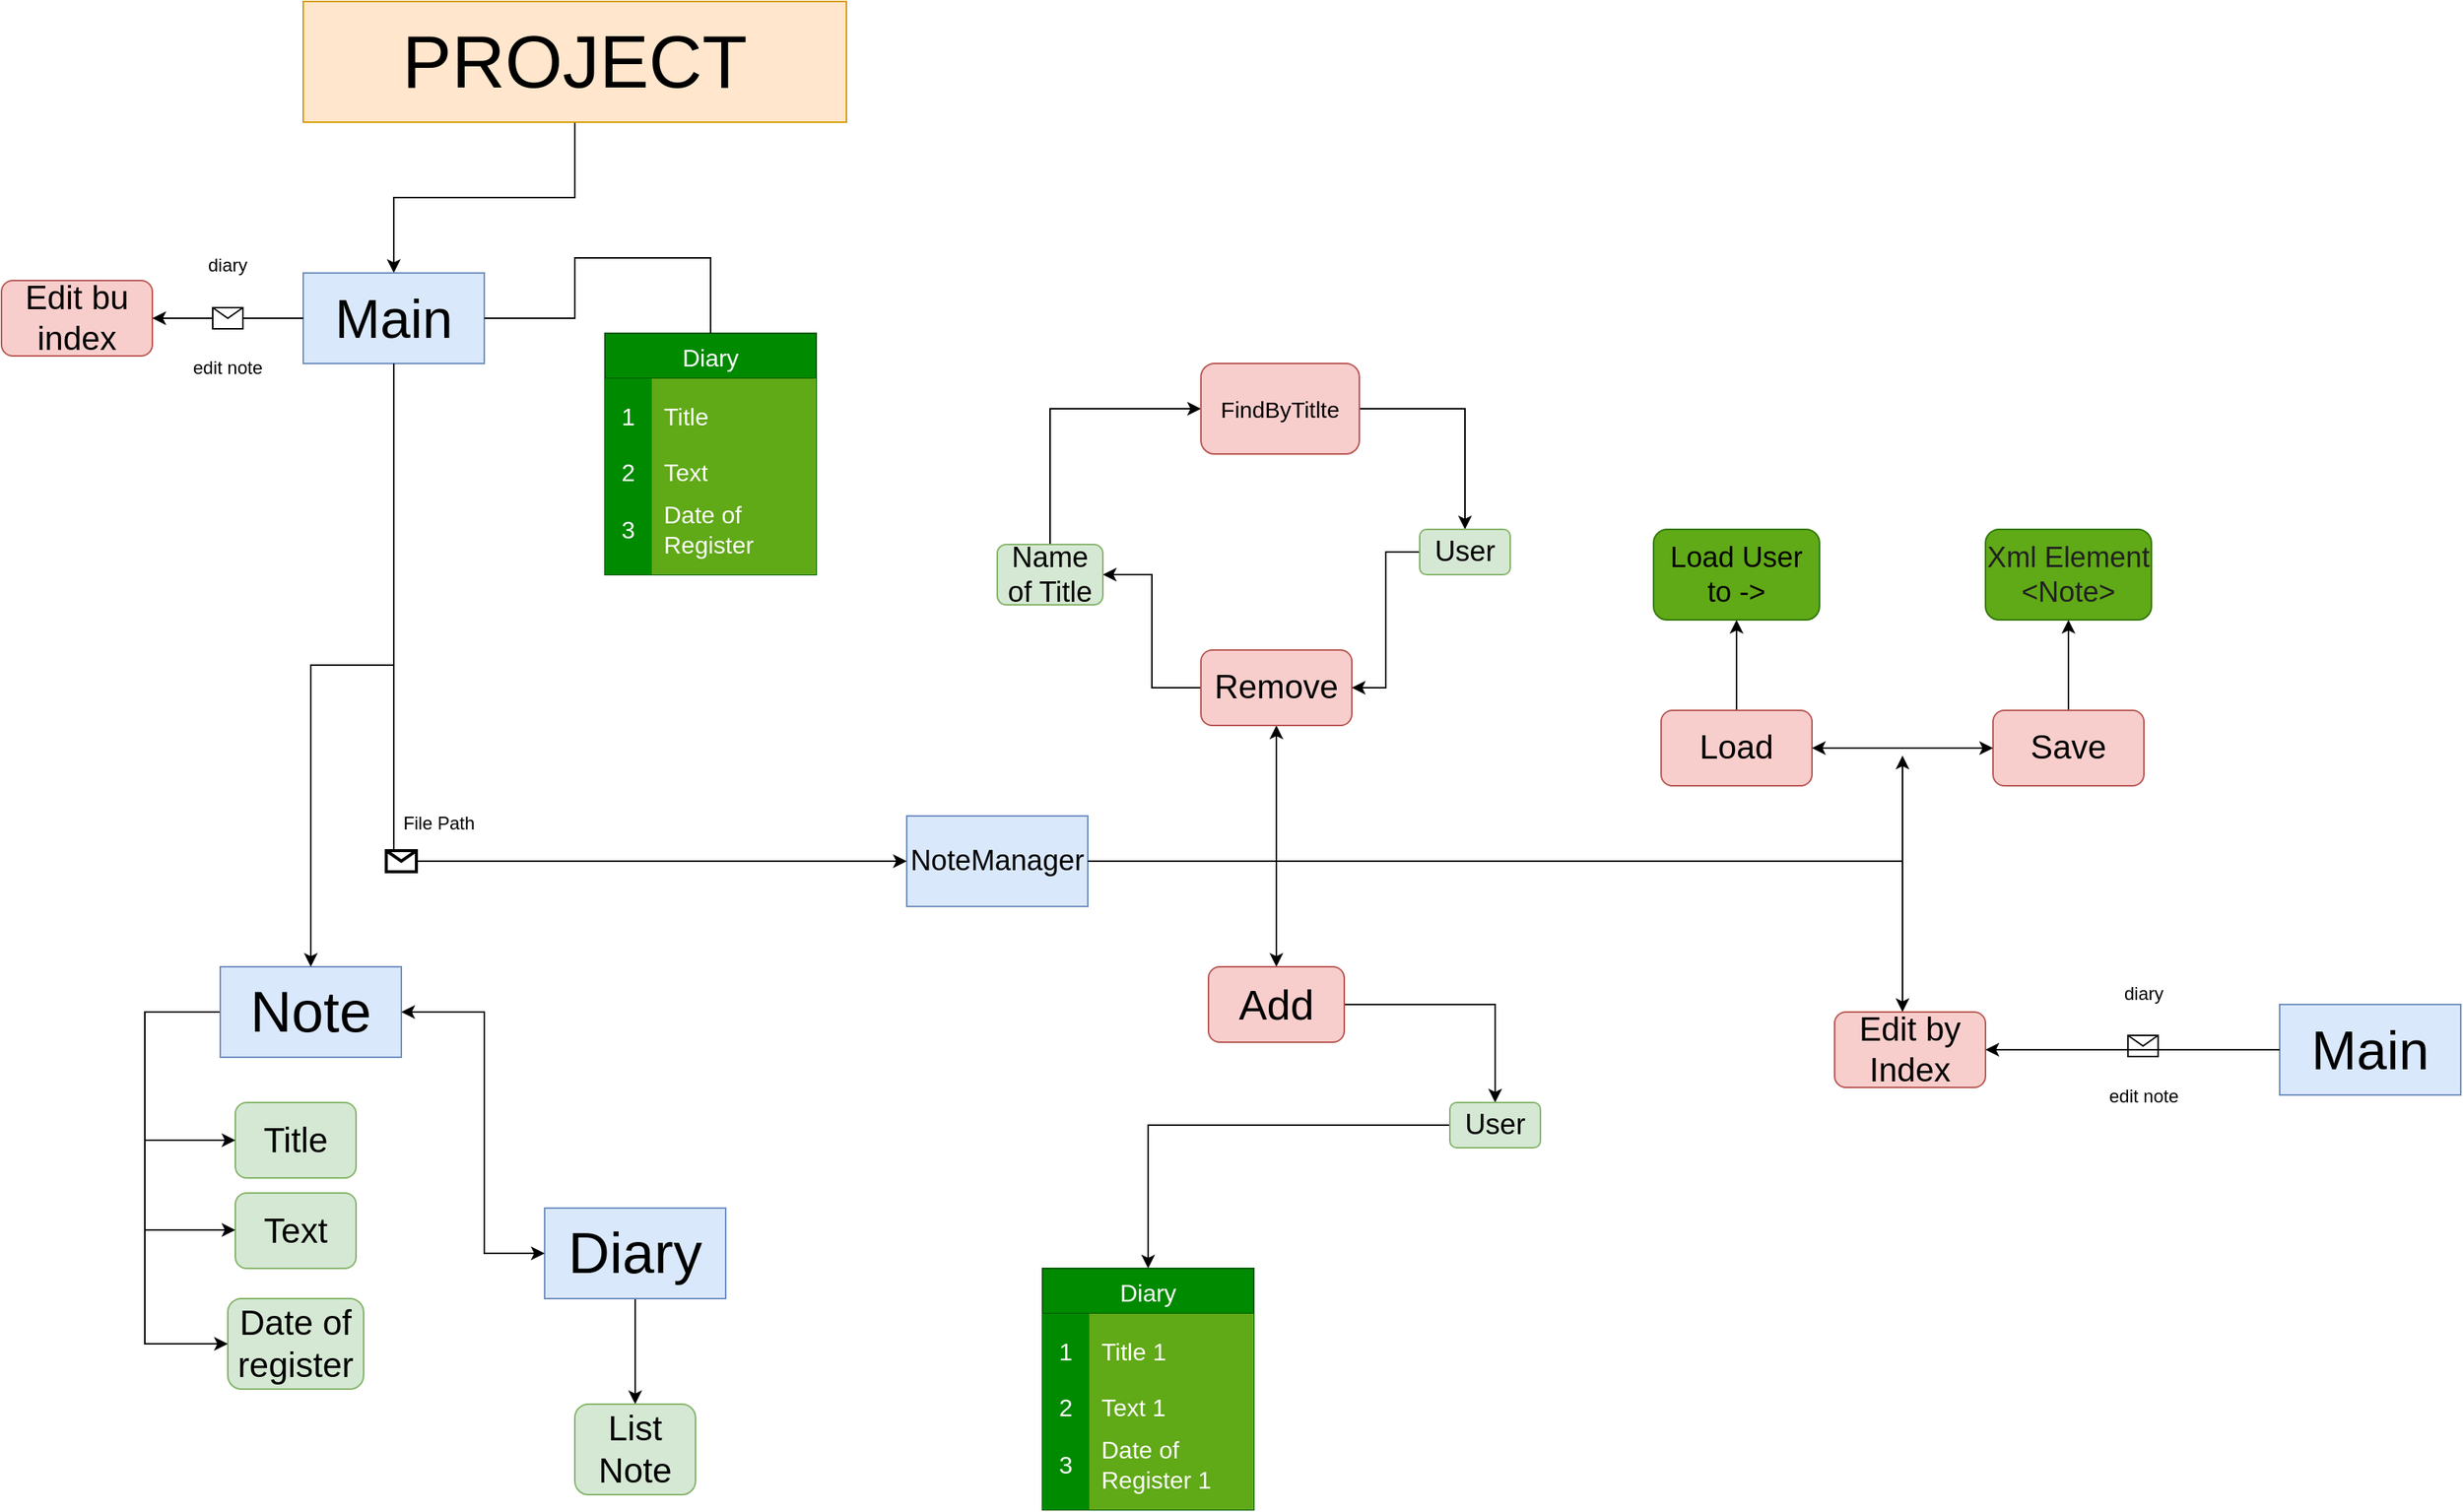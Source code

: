 <mxfile version="24.2.1" type="device">
  <diagram name="Page-1" id="McuhlYQimCn3ccWFDj5Z">
    <mxGraphModel dx="1122" dy="728" grid="1" gridSize="10" guides="1" tooltips="1" connect="1" arrows="1" fold="1" page="1" pageScale="1" pageWidth="827" pageHeight="1169" math="0" shadow="0">
      <root>
        <mxCell id="0" />
        <mxCell id="1" parent="0" />
        <mxCell id="IdqoX5B3HeQjThElPdzE-3" style="edgeStyle=orthogonalEdgeStyle;rounded=0;orthogonalLoop=1;jettySize=auto;html=1;entryX=0.5;entryY=0;entryDx=0;entryDy=0;" parent="1" source="IdqoX5B3HeQjThElPdzE-1" target="IdqoX5B3HeQjThElPdzE-2" edge="1">
          <mxGeometry relative="1" as="geometry" />
        </mxCell>
        <mxCell id="IdqoX5B3HeQjThElPdzE-1" value="&lt;font style=&quot;font-size: 49px;&quot;&gt;PROJECT&lt;/font&gt;" style="rounded=0;whiteSpace=wrap;html=1;fillColor=#ffe6cc;strokeColor=#d79b00;" parent="1" vertex="1">
          <mxGeometry x="200" y="40" width="360" height="80" as="geometry" />
        </mxCell>
        <mxCell id="IdqoX5B3HeQjThElPdzE-2" value="&lt;font style=&quot;font-size: 36px;&quot;&gt;Main&lt;/font&gt;" style="rounded=0;whiteSpace=wrap;html=1;fillColor=#dae8fc;strokeColor=#6c8ebf;" parent="1" vertex="1">
          <mxGeometry x="200" y="220" width="120" height="60" as="geometry" />
        </mxCell>
        <mxCell id="IdqoX5B3HeQjThElPdzE-4" value="Diary" style="shape=table;startSize=30;container=1;collapsible=0;childLayout=tableLayout;fixedRows=1;rowLines=0;fontStyle=0;strokeColor=#005700;fontSize=16;fillColor=#008a00;fontColor=#ffffff;" parent="1" vertex="1">
          <mxGeometry x="400" y="260" width="140" height="160" as="geometry" />
        </mxCell>
        <mxCell id="IdqoX5B3HeQjThElPdzE-5" value="" style="shape=tableRow;horizontal=0;startSize=0;swimlaneHead=0;swimlaneBody=0;top=0;left=0;bottom=0;right=0;collapsible=0;dropTarget=0;fillColor=#60a917;points=[[0,0.5],[1,0.5]];portConstraint=eastwest;strokeColor=#2D7600;fontSize=16;fontColor=#ffffff;" parent="IdqoX5B3HeQjThElPdzE-4" vertex="1">
          <mxGeometry y="30" width="140" height="50" as="geometry" />
        </mxCell>
        <mxCell id="IdqoX5B3HeQjThElPdzE-6" value="1" style="shape=partialRectangle;html=1;whiteSpace=wrap;connectable=0;fillColor=#008a00;top=0;left=0;bottom=0;right=0;overflow=hidden;pointerEvents=1;strokeColor=#005700;fontSize=16;fontColor=#ffffff;" parent="IdqoX5B3HeQjThElPdzE-5" vertex="1">
          <mxGeometry width="31" height="50" as="geometry">
            <mxRectangle width="31" height="50" as="alternateBounds" />
          </mxGeometry>
        </mxCell>
        <mxCell id="IdqoX5B3HeQjThElPdzE-7" value="Title" style="shape=partialRectangle;html=1;whiteSpace=wrap;connectable=0;fillColor=#60a917;top=0;left=0;bottom=0;right=0;align=left;spacingLeft=6;overflow=hidden;strokeColor=#2D7600;fontSize=16;fontColor=#ffffff;" parent="IdqoX5B3HeQjThElPdzE-5" vertex="1">
          <mxGeometry x="31" width="109" height="50" as="geometry">
            <mxRectangle width="109" height="50" as="alternateBounds" />
          </mxGeometry>
        </mxCell>
        <mxCell id="IdqoX5B3HeQjThElPdzE-8" value="" style="shape=tableRow;horizontal=0;startSize=0;swimlaneHead=0;swimlaneBody=0;top=0;left=0;bottom=0;right=0;collapsible=0;dropTarget=0;fillColor=#60a917;points=[[0,0.5],[1,0.5]];portConstraint=eastwest;strokeColor=#2D7600;fontSize=16;fontColor=#ffffff;" parent="IdqoX5B3HeQjThElPdzE-4" vertex="1">
          <mxGeometry y="80" width="140" height="20" as="geometry" />
        </mxCell>
        <mxCell id="IdqoX5B3HeQjThElPdzE-9" value="2" style="shape=partialRectangle;html=1;whiteSpace=wrap;connectable=0;fillColor=#008a00;top=0;left=0;bottom=0;right=0;overflow=hidden;strokeColor=#005700;fontSize=16;fontColor=#ffffff;" parent="IdqoX5B3HeQjThElPdzE-8" vertex="1">
          <mxGeometry width="31" height="20" as="geometry">
            <mxRectangle width="31" height="20" as="alternateBounds" />
          </mxGeometry>
        </mxCell>
        <mxCell id="IdqoX5B3HeQjThElPdzE-10" value="Text" style="shape=partialRectangle;html=1;whiteSpace=wrap;connectable=0;fillColor=#60a917;top=0;left=0;bottom=0;right=0;align=left;spacingLeft=6;overflow=hidden;strokeColor=#2D7600;fontSize=16;fontColor=#ffffff;" parent="IdqoX5B3HeQjThElPdzE-8" vertex="1">
          <mxGeometry x="31" width="109" height="20" as="geometry">
            <mxRectangle width="109" height="20" as="alternateBounds" />
          </mxGeometry>
        </mxCell>
        <mxCell id="IdqoX5B3HeQjThElPdzE-11" value="" style="shape=tableRow;horizontal=0;startSize=0;swimlaneHead=0;swimlaneBody=0;top=0;left=0;bottom=0;right=0;collapsible=0;dropTarget=0;fillColor=#60a917;points=[[0,0.5],[1,0.5]];portConstraint=eastwest;strokeColor=#2D7600;fontSize=16;fontColor=#ffffff;" parent="IdqoX5B3HeQjThElPdzE-4" vertex="1">
          <mxGeometry y="100" width="140" height="60" as="geometry" />
        </mxCell>
        <mxCell id="IdqoX5B3HeQjThElPdzE-12" value="3" style="shape=partialRectangle;html=1;whiteSpace=wrap;connectable=0;fillColor=#008a00;top=0;left=0;bottom=0;right=0;overflow=hidden;strokeColor=#005700;fontSize=16;fontColor=#ffffff;" parent="IdqoX5B3HeQjThElPdzE-11" vertex="1">
          <mxGeometry width="31" height="60" as="geometry">
            <mxRectangle width="31" height="60" as="alternateBounds" />
          </mxGeometry>
        </mxCell>
        <mxCell id="IdqoX5B3HeQjThElPdzE-13" value="Date of Register" style="shape=partialRectangle;html=1;whiteSpace=wrap;connectable=0;fillColor=#60a917;top=0;left=0;bottom=0;right=0;align=left;spacingLeft=6;overflow=hidden;strokeColor=#2D7600;fontSize=16;fontColor=#ffffff;" parent="IdqoX5B3HeQjThElPdzE-11" vertex="1">
          <mxGeometry x="31" width="109" height="60" as="geometry">
            <mxRectangle width="109" height="60" as="alternateBounds" />
          </mxGeometry>
        </mxCell>
        <mxCell id="IdqoX5B3HeQjThElPdzE-17" value="&lt;font style=&quot;font-size: 23px;&quot;&gt;Title&lt;/font&gt;" style="rounded=1;whiteSpace=wrap;html=1;fillColor=#d5e8d4;strokeColor=#82b366;" parent="1" vertex="1">
          <mxGeometry x="155" y="770" width="80" height="50" as="geometry" />
        </mxCell>
        <mxCell id="IdqoX5B3HeQjThElPdzE-18" value="&lt;font style=&quot;font-size: 23px;&quot;&gt;Text&lt;/font&gt;" style="rounded=1;whiteSpace=wrap;html=1;fillColor=#d5e8d4;strokeColor=#82b366;" parent="1" vertex="1">
          <mxGeometry x="155" y="830" width="80" height="50" as="geometry" />
        </mxCell>
        <mxCell id="IdqoX5B3HeQjThElPdzE-19" value="&lt;font style=&quot;font-size: 23px;&quot;&gt;Date of register&lt;/font&gt;" style="rounded=1;whiteSpace=wrap;html=1;fillColor=#d5e8d4;strokeColor=#82b366;" parent="1" vertex="1">
          <mxGeometry x="150" y="900" width="90" height="60" as="geometry" />
        </mxCell>
        <mxCell id="IdqoX5B3HeQjThElPdzE-20" value="" style="endArrow=classic;html=1;rounded=0;exitX=0;exitY=0.5;exitDx=0;exitDy=0;entryX=0;entryY=0.5;entryDx=0;entryDy=0;" parent="1" source="IdqoX5B3HeQjThElPdzE-23" edge="1">
          <mxGeometry width="50" height="50" relative="1" as="geometry">
            <mxPoint x="125" y="710" as="sourcePoint" />
            <mxPoint x="150" y="930" as="targetPoint" />
            <Array as="points">
              <mxPoint x="95" y="710" />
              <mxPoint x="95" y="810" />
              <mxPoint x="95" y="930" />
            </Array>
          </mxGeometry>
        </mxCell>
        <mxCell id="IdqoX5B3HeQjThElPdzE-21" value="" style="endArrow=classic;html=1;rounded=0;entryX=0;entryY=0.5;entryDx=0;entryDy=0;" parent="1" target="IdqoX5B3HeQjThElPdzE-17" edge="1">
          <mxGeometry width="50" height="50" relative="1" as="geometry">
            <mxPoint x="95" y="795" as="sourcePoint" />
            <mxPoint x="295" y="940" as="targetPoint" />
          </mxGeometry>
        </mxCell>
        <mxCell id="IdqoX5B3HeQjThElPdzE-22" value="" style="endArrow=classic;html=1;rounded=0;entryX=0;entryY=0.5;entryDx=0;entryDy=0;" parent="1" edge="1">
          <mxGeometry width="50" height="50" relative="1" as="geometry">
            <mxPoint x="95" y="854.5" as="sourcePoint" />
            <mxPoint x="155" y="854.5" as="targetPoint" />
          </mxGeometry>
        </mxCell>
        <mxCell id="IdqoX5B3HeQjThElPdzE-23" value="&lt;font style=&quot;font-size: 38px;&quot;&gt;Note&lt;/font&gt;" style="rounded=0;whiteSpace=wrap;html=1;fillColor=#dae8fc;strokeColor=#6c8ebf;" parent="1" vertex="1">
          <mxGeometry x="145" y="680" width="120" height="60" as="geometry" />
        </mxCell>
        <mxCell id="IdqoX5B3HeQjThElPdzE-31" style="edgeStyle=orthogonalEdgeStyle;rounded=0;orthogonalLoop=1;jettySize=auto;html=1;entryX=0.5;entryY=0;entryDx=0;entryDy=0;" parent="1" source="IdqoX5B3HeQjThElPdzE-28" target="IdqoX5B3HeQjThElPdzE-30" edge="1">
          <mxGeometry relative="1" as="geometry" />
        </mxCell>
        <mxCell id="IdqoX5B3HeQjThElPdzE-47" style="edgeStyle=orthogonalEdgeStyle;rounded=0;orthogonalLoop=1;jettySize=auto;html=1;entryX=0.5;entryY=1;entryDx=0;entryDy=0;" parent="1" source="IdqoX5B3HeQjThElPdzE-28" target="IdqoX5B3HeQjThElPdzE-48" edge="1">
          <mxGeometry relative="1" as="geometry">
            <mxPoint x="840" y="520" as="targetPoint" />
          </mxGeometry>
        </mxCell>
        <mxCell id="IdqoX5B3HeQjThElPdzE-28" value="&lt;font style=&quot;font-size: 19px;&quot;&gt;NoteManager&lt;/font&gt;" style="rounded=0;whiteSpace=wrap;html=1;fillColor=#dae8fc;strokeColor=#6c8ebf;" parent="1" vertex="1">
          <mxGeometry x="600" y="580" width="120" height="60" as="geometry" />
        </mxCell>
        <mxCell id="IdqoX5B3HeQjThElPdzE-33" style="edgeStyle=orthogonalEdgeStyle;rounded=0;orthogonalLoop=1;jettySize=auto;html=1;entryX=0.5;entryY=0;entryDx=0;entryDy=0;" parent="1" source="IdqoX5B3HeQjThElPdzE-30" target="IdqoX5B3HeQjThElPdzE-32" edge="1">
          <mxGeometry relative="1" as="geometry" />
        </mxCell>
        <mxCell id="IdqoX5B3HeQjThElPdzE-30" value="&lt;font style=&quot;font-size: 28px;&quot;&gt;Add&lt;/font&gt;" style="rounded=1;whiteSpace=wrap;html=1;fillColor=#f8cecc;strokeColor=#b85450;" parent="1" vertex="1">
          <mxGeometry x="800" y="680" width="90" height="50" as="geometry" />
        </mxCell>
        <mxCell id="IdqoX5B3HeQjThElPdzE-45" style="edgeStyle=orthogonalEdgeStyle;rounded=0;orthogonalLoop=1;jettySize=auto;html=1;entryX=0.5;entryY=0;entryDx=0;entryDy=0;" parent="1" source="IdqoX5B3HeQjThElPdzE-32" target="IdqoX5B3HeQjThElPdzE-35" edge="1">
          <mxGeometry relative="1" as="geometry" />
        </mxCell>
        <mxCell id="IdqoX5B3HeQjThElPdzE-32" value="&lt;font style=&quot;font-size: 19px;&quot;&gt;User&lt;/font&gt;" style="rounded=1;whiteSpace=wrap;html=1;fillColor=#d5e8d4;strokeColor=#82b366;" parent="1" vertex="1">
          <mxGeometry x="960" y="770" width="60" height="30" as="geometry" />
        </mxCell>
        <mxCell id="IdqoX5B3HeQjThElPdzE-35" value="Diary" style="shape=table;startSize=30;container=1;collapsible=0;childLayout=tableLayout;fixedRows=1;rowLines=0;fontStyle=0;strokeColor=#005700;fontSize=16;fillColor=#008a00;fontColor=#ffffff;" parent="1" vertex="1">
          <mxGeometry x="690" y="880" width="140" height="160" as="geometry" />
        </mxCell>
        <mxCell id="IdqoX5B3HeQjThElPdzE-36" value="" style="shape=tableRow;horizontal=0;startSize=0;swimlaneHead=0;swimlaneBody=0;top=0;left=0;bottom=0;right=0;collapsible=0;dropTarget=0;fillColor=#60a917;points=[[0,0.5],[1,0.5]];portConstraint=eastwest;strokeColor=#2D7600;fontSize=16;fontColor=#ffffff;" parent="IdqoX5B3HeQjThElPdzE-35" vertex="1">
          <mxGeometry y="30" width="140" height="50" as="geometry" />
        </mxCell>
        <mxCell id="IdqoX5B3HeQjThElPdzE-37" value="1" style="shape=partialRectangle;html=1;whiteSpace=wrap;connectable=0;fillColor=#008a00;top=0;left=0;bottom=0;right=0;overflow=hidden;pointerEvents=1;strokeColor=#005700;fontSize=16;fontColor=#ffffff;" parent="IdqoX5B3HeQjThElPdzE-36" vertex="1">
          <mxGeometry width="31" height="50" as="geometry">
            <mxRectangle width="31" height="50" as="alternateBounds" />
          </mxGeometry>
        </mxCell>
        <mxCell id="IdqoX5B3HeQjThElPdzE-38" value="Title 1" style="shape=partialRectangle;html=1;whiteSpace=wrap;connectable=0;fillColor=#60a917;top=0;left=0;bottom=0;right=0;align=left;spacingLeft=6;overflow=hidden;strokeColor=#2D7600;fontSize=16;fontColor=#ffffff;" parent="IdqoX5B3HeQjThElPdzE-36" vertex="1">
          <mxGeometry x="31" width="109" height="50" as="geometry">
            <mxRectangle width="109" height="50" as="alternateBounds" />
          </mxGeometry>
        </mxCell>
        <mxCell id="IdqoX5B3HeQjThElPdzE-39" value="" style="shape=tableRow;horizontal=0;startSize=0;swimlaneHead=0;swimlaneBody=0;top=0;left=0;bottom=0;right=0;collapsible=0;dropTarget=0;fillColor=#60a917;points=[[0,0.5],[1,0.5]];portConstraint=eastwest;strokeColor=#2D7600;fontSize=16;fontColor=#ffffff;" parent="IdqoX5B3HeQjThElPdzE-35" vertex="1">
          <mxGeometry y="80" width="140" height="20" as="geometry" />
        </mxCell>
        <mxCell id="IdqoX5B3HeQjThElPdzE-40" value="2" style="shape=partialRectangle;html=1;whiteSpace=wrap;connectable=0;fillColor=#008a00;top=0;left=0;bottom=0;right=0;overflow=hidden;strokeColor=#005700;fontSize=16;fontColor=#ffffff;" parent="IdqoX5B3HeQjThElPdzE-39" vertex="1">
          <mxGeometry width="31" height="20" as="geometry">
            <mxRectangle width="31" height="20" as="alternateBounds" />
          </mxGeometry>
        </mxCell>
        <mxCell id="IdqoX5B3HeQjThElPdzE-41" value="Text 1" style="shape=partialRectangle;html=1;whiteSpace=wrap;connectable=0;fillColor=#60a917;top=0;left=0;bottom=0;right=0;align=left;spacingLeft=6;overflow=hidden;strokeColor=#2D7600;fontSize=16;fontColor=#ffffff;" parent="IdqoX5B3HeQjThElPdzE-39" vertex="1">
          <mxGeometry x="31" width="109" height="20" as="geometry">
            <mxRectangle width="109" height="20" as="alternateBounds" />
          </mxGeometry>
        </mxCell>
        <mxCell id="IdqoX5B3HeQjThElPdzE-42" value="" style="shape=tableRow;horizontal=0;startSize=0;swimlaneHead=0;swimlaneBody=0;top=0;left=0;bottom=0;right=0;collapsible=0;dropTarget=0;fillColor=#60a917;points=[[0,0.5],[1,0.5]];portConstraint=eastwest;strokeColor=#2D7600;fontSize=16;fontColor=#ffffff;" parent="IdqoX5B3HeQjThElPdzE-35" vertex="1">
          <mxGeometry y="100" width="140" height="60" as="geometry" />
        </mxCell>
        <mxCell id="IdqoX5B3HeQjThElPdzE-43" value="3" style="shape=partialRectangle;html=1;whiteSpace=wrap;connectable=0;fillColor=#008a00;top=0;left=0;bottom=0;right=0;overflow=hidden;strokeColor=#005700;fontSize=16;fontColor=#ffffff;" parent="IdqoX5B3HeQjThElPdzE-42" vertex="1">
          <mxGeometry width="31" height="60" as="geometry">
            <mxRectangle width="31" height="60" as="alternateBounds" />
          </mxGeometry>
        </mxCell>
        <mxCell id="IdqoX5B3HeQjThElPdzE-44" value="Date of Register 1" style="shape=partialRectangle;html=1;whiteSpace=wrap;connectable=0;fillColor=#60a917;top=0;left=0;bottom=0;right=0;align=left;spacingLeft=6;overflow=hidden;strokeColor=#2D7600;fontSize=16;fontColor=#ffffff;" parent="IdqoX5B3HeQjThElPdzE-42" vertex="1">
          <mxGeometry x="31" width="109" height="60" as="geometry">
            <mxRectangle width="109" height="60" as="alternateBounds" />
          </mxGeometry>
        </mxCell>
        <mxCell id="IdqoX5B3HeQjThElPdzE-51" style="edgeStyle=orthogonalEdgeStyle;rounded=0;orthogonalLoop=1;jettySize=auto;html=1;entryX=1;entryY=0.5;entryDx=0;entryDy=0;" parent="1" source="IdqoX5B3HeQjThElPdzE-48" target="IdqoX5B3HeQjThElPdzE-50" edge="1">
          <mxGeometry relative="1" as="geometry" />
        </mxCell>
        <mxCell id="IdqoX5B3HeQjThElPdzE-48" value="&lt;font style=&quot;font-size: 22px;&quot;&gt;Remove&lt;/font&gt;" style="rounded=1;whiteSpace=wrap;html=1;fillColor=#f8cecc;strokeColor=#b85450;" parent="1" vertex="1">
          <mxGeometry x="795" y="470" width="100" height="50" as="geometry" />
        </mxCell>
        <mxCell id="IdqoX5B3HeQjThElPdzE-53" style="edgeStyle=orthogonalEdgeStyle;rounded=0;orthogonalLoop=1;jettySize=auto;html=1;entryX=0;entryY=0.5;entryDx=0;entryDy=0;" parent="1" source="IdqoX5B3HeQjThElPdzE-50" target="IdqoX5B3HeQjThElPdzE-52" edge="1">
          <mxGeometry relative="1" as="geometry">
            <Array as="points">
              <mxPoint x="695" y="310" />
            </Array>
          </mxGeometry>
        </mxCell>
        <mxCell id="IdqoX5B3HeQjThElPdzE-50" value="&lt;font style=&quot;font-size: 19px;&quot;&gt;Name of Title&lt;/font&gt;" style="rounded=1;whiteSpace=wrap;html=1;fillColor=#d5e8d4;strokeColor=#82b366;" parent="1" vertex="1">
          <mxGeometry x="660" y="400" width="70" height="40" as="geometry" />
        </mxCell>
        <mxCell id="IdqoX5B3HeQjThElPdzE-55" style="edgeStyle=orthogonalEdgeStyle;rounded=0;orthogonalLoop=1;jettySize=auto;html=1;entryX=0.5;entryY=0;entryDx=0;entryDy=0;" parent="1" source="IdqoX5B3HeQjThElPdzE-52" target="IdqoX5B3HeQjThElPdzE-54" edge="1">
          <mxGeometry relative="1" as="geometry" />
        </mxCell>
        <mxCell id="IdqoX5B3HeQjThElPdzE-52" value="&lt;font style=&quot;font-size: 15px;&quot;&gt;FindByTitlte&lt;/font&gt;" style="rounded=1;whiteSpace=wrap;html=1;fillColor=#f8cecc;strokeColor=#b85450;" parent="1" vertex="1">
          <mxGeometry x="795" y="280" width="105" height="60" as="geometry" />
        </mxCell>
        <mxCell id="IdqoX5B3HeQjThElPdzE-56" style="edgeStyle=orthogonalEdgeStyle;rounded=0;orthogonalLoop=1;jettySize=auto;html=1;entryX=1;entryY=0.5;entryDx=0;entryDy=0;" parent="1" source="IdqoX5B3HeQjThElPdzE-54" target="IdqoX5B3HeQjThElPdzE-48" edge="1">
          <mxGeometry relative="1" as="geometry" />
        </mxCell>
        <mxCell id="IdqoX5B3HeQjThElPdzE-54" value="&lt;font style=&quot;font-size: 19px;&quot;&gt;User&lt;/font&gt;" style="rounded=1;whiteSpace=wrap;html=1;fillColor=#d5e8d4;strokeColor=#82b366;" parent="1" vertex="1">
          <mxGeometry x="940" y="390" width="60" height="30" as="geometry" />
        </mxCell>
        <mxCell id="j3LxLj0jkTJHPEQkftoL-1" value="" style="endArrow=none;html=1;rounded=0;exitX=1;exitY=0.5;exitDx=0;exitDy=0;entryX=0.5;entryY=0;entryDx=0;entryDy=0;" edge="1" parent="1" source="IdqoX5B3HeQjThElPdzE-2" target="IdqoX5B3HeQjThElPdzE-4">
          <mxGeometry width="50" height="50" relative="1" as="geometry">
            <mxPoint x="430" y="460" as="sourcePoint" />
            <mxPoint x="480" y="410" as="targetPoint" />
            <Array as="points">
              <mxPoint x="380" y="250" />
              <mxPoint x="380" y="210" />
              <mxPoint x="470" y="210" />
            </Array>
          </mxGeometry>
        </mxCell>
        <mxCell id="j3LxLj0jkTJHPEQkftoL-7" value="" style="edgeStyle=orthogonalEdgeStyle;rounded=0;orthogonalLoop=1;jettySize=auto;html=1;" edge="1" parent="1" source="j3LxLj0jkTJHPEQkftoL-3" target="j3LxLj0jkTJHPEQkftoL-5">
          <mxGeometry relative="1" as="geometry" />
        </mxCell>
        <mxCell id="j3LxLj0jkTJHPEQkftoL-3" value="&lt;font style=&quot;font-size: 38px;&quot;&gt;Diary&lt;/font&gt;" style="rounded=0;whiteSpace=wrap;html=1;fillColor=#dae8fc;strokeColor=#6c8ebf;" vertex="1" parent="1">
          <mxGeometry x="360" y="840" width="120" height="60" as="geometry" />
        </mxCell>
        <mxCell id="j3LxLj0jkTJHPEQkftoL-4" value="" style="endArrow=classic;startArrow=classic;html=1;rounded=0;exitX=1;exitY=0.5;exitDx=0;exitDy=0;entryX=0;entryY=0.5;entryDx=0;entryDy=0;" edge="1" parent="1" source="IdqoX5B3HeQjThElPdzE-23" target="j3LxLj0jkTJHPEQkftoL-3">
          <mxGeometry width="50" height="50" relative="1" as="geometry">
            <mxPoint x="440" y="750" as="sourcePoint" />
            <mxPoint x="490" y="700" as="targetPoint" />
            <Array as="points">
              <mxPoint x="320" y="710" />
              <mxPoint x="320" y="870" />
            </Array>
          </mxGeometry>
        </mxCell>
        <mxCell id="j3LxLj0jkTJHPEQkftoL-5" value="&lt;font style=&quot;font-size: 23px;&quot;&gt;List&lt;br&gt;Note&lt;/font&gt;" style="rounded=1;whiteSpace=wrap;html=1;fillColor=#d5e8d4;strokeColor=#82b366;" vertex="1" parent="1">
          <mxGeometry x="380" y="970" width="80" height="60" as="geometry" />
        </mxCell>
        <mxCell id="j3LxLj0jkTJHPEQkftoL-8" value="" style="endArrow=classic;html=1;rounded=0;exitX=0.5;exitY=1;exitDx=0;exitDy=0;entryX=0.5;entryY=0;entryDx=0;entryDy=0;" edge="1" parent="1" source="IdqoX5B3HeQjThElPdzE-2" target="IdqoX5B3HeQjThElPdzE-23">
          <mxGeometry width="50" height="50" relative="1" as="geometry">
            <mxPoint x="380" y="510" as="sourcePoint" />
            <mxPoint x="430" y="460" as="targetPoint" />
            <Array as="points">
              <mxPoint x="260" y="480" />
              <mxPoint x="205" y="480" />
            </Array>
          </mxGeometry>
        </mxCell>
        <mxCell id="j3LxLj0jkTJHPEQkftoL-9" value="" style="endArrow=classic;html=1;rounded=0;exitX=0.5;exitY=1;exitDx=0;exitDy=0;entryX=0;entryY=0.5;entryDx=0;entryDy=0;" edge="1" parent="1" source="IdqoX5B3HeQjThElPdzE-2" target="IdqoX5B3HeQjThElPdzE-28">
          <mxGeometry relative="1" as="geometry">
            <mxPoint x="480" y="560" as="sourcePoint" />
            <mxPoint x="580" y="560" as="targetPoint" />
            <Array as="points">
              <mxPoint x="260" y="610" />
              <mxPoint x="400" y="610" />
            </Array>
          </mxGeometry>
        </mxCell>
        <mxCell id="j3LxLj0jkTJHPEQkftoL-10" value="" style="shape=message;html=1;outlineConnect=0;strokeWidth=2;" vertex="1" parent="j3LxLj0jkTJHPEQkftoL-9">
          <mxGeometry width="20" height="14" relative="1" as="geometry">
            <mxPoint x="-10" y="-7" as="offset" />
          </mxGeometry>
        </mxCell>
        <mxCell id="j3LxLj0jkTJHPEQkftoL-11" value="File Path" style="text;html=1;align=center;verticalAlign=middle;whiteSpace=wrap;rounded=0;" vertex="1" parent="1">
          <mxGeometry x="260" y="570" width="60" height="30" as="geometry" />
        </mxCell>
        <mxCell id="j3LxLj0jkTJHPEQkftoL-12" value="" style="endArrow=classic;html=1;rounded=0;exitX=1;exitY=0.5;exitDx=0;exitDy=0;" edge="1" parent="1" source="IdqoX5B3HeQjThElPdzE-28">
          <mxGeometry width="50" height="50" relative="1" as="geometry">
            <mxPoint x="1090" y="660" as="sourcePoint" />
            <mxPoint x="1260" y="540" as="targetPoint" />
            <Array as="points">
              <mxPoint x="1260" y="610" />
            </Array>
          </mxGeometry>
        </mxCell>
        <mxCell id="j3LxLj0jkTJHPEQkftoL-19" style="edgeStyle=orthogonalEdgeStyle;rounded=0;orthogonalLoop=1;jettySize=auto;html=1;entryX=0.5;entryY=1;entryDx=0;entryDy=0;" edge="1" parent="1" source="j3LxLj0jkTJHPEQkftoL-13" target="j3LxLj0jkTJHPEQkftoL-18">
          <mxGeometry relative="1" as="geometry" />
        </mxCell>
        <mxCell id="j3LxLj0jkTJHPEQkftoL-13" value="&lt;font style=&quot;font-size: 22px;&quot;&gt;Load&lt;/font&gt;" style="rounded=1;whiteSpace=wrap;html=1;fillColor=#f8cecc;strokeColor=#b85450;" vertex="1" parent="1">
          <mxGeometry x="1100" y="510" width="100" height="50" as="geometry" />
        </mxCell>
        <mxCell id="j3LxLj0jkTJHPEQkftoL-17" style="edgeStyle=orthogonalEdgeStyle;rounded=0;orthogonalLoop=1;jettySize=auto;html=1;entryX=0.5;entryY=1;entryDx=0;entryDy=0;" edge="1" parent="1" source="j3LxLj0jkTJHPEQkftoL-14" target="j3LxLj0jkTJHPEQkftoL-16">
          <mxGeometry relative="1" as="geometry" />
        </mxCell>
        <mxCell id="j3LxLj0jkTJHPEQkftoL-14" value="&lt;font style=&quot;font-size: 22px;&quot;&gt;Save&lt;/font&gt;" style="rounded=1;whiteSpace=wrap;html=1;fillColor=#f8cecc;strokeColor=#b85450;" vertex="1" parent="1">
          <mxGeometry x="1320" y="510" width="100" height="50" as="geometry" />
        </mxCell>
        <mxCell id="j3LxLj0jkTJHPEQkftoL-15" value="" style="endArrow=classic;startArrow=classic;html=1;rounded=0;exitX=1;exitY=0.5;exitDx=0;exitDy=0;entryX=0;entryY=0.5;entryDx=0;entryDy=0;" edge="1" parent="1" source="j3LxLj0jkTJHPEQkftoL-13" target="j3LxLj0jkTJHPEQkftoL-14">
          <mxGeometry width="50" height="50" relative="1" as="geometry">
            <mxPoint x="1140" y="660" as="sourcePoint" />
            <mxPoint x="1190" y="610" as="targetPoint" />
          </mxGeometry>
        </mxCell>
        <mxCell id="j3LxLj0jkTJHPEQkftoL-16" value="&lt;font color=&quot;#212121&quot; style=&quot;font-size: 19px;&quot;&gt;Xml Element &amp;lt;Note&amp;gt;&lt;/font&gt;" style="rounded=1;whiteSpace=wrap;html=1;fillColor=#60a917;strokeColor=#2D7600;fontColor=#ffffff;" vertex="1" parent="1">
          <mxGeometry x="1315" y="390" width="110" height="60" as="geometry" />
        </mxCell>
        <mxCell id="j3LxLj0jkTJHPEQkftoL-18" value="&lt;span style=&quot;font-size: 19px;&quot;&gt;&lt;font color=&quot;#050505&quot;&gt;Load User&lt;/font&gt;&lt;/span&gt;&lt;div&gt;&lt;span style=&quot;font-size: 19px;&quot;&gt;&lt;font color=&quot;#050505&quot;&gt;to -&amp;gt;&lt;/font&gt;&lt;/span&gt;&lt;/div&gt;" style="rounded=1;whiteSpace=wrap;html=1;fillColor=#60a917;strokeColor=#2D7600;fontColor=#ffffff;" vertex="1" parent="1">
          <mxGeometry x="1095" y="390" width="110" height="60" as="geometry" />
        </mxCell>
        <mxCell id="j3LxLj0jkTJHPEQkftoL-20" value="" style="endArrow=classic;html=1;rounded=0;" edge="1" parent="1">
          <mxGeometry width="50" height="50" relative="1" as="geometry">
            <mxPoint x="1260" y="610" as="sourcePoint" />
            <mxPoint x="1260" y="710" as="targetPoint" />
          </mxGeometry>
        </mxCell>
        <mxCell id="j3LxLj0jkTJHPEQkftoL-21" value="&lt;font style=&quot;font-size: 22px;&quot;&gt;Edit by Index&lt;/font&gt;" style="rounded=1;whiteSpace=wrap;html=1;fillColor=#f8cecc;strokeColor=#b85450;" vertex="1" parent="1">
          <mxGeometry x="1215" y="710" width="100" height="50" as="geometry" />
        </mxCell>
        <mxCell id="j3LxLj0jkTJHPEQkftoL-25" value="&lt;font style=&quot;font-size: 22px;&quot;&gt;Edit bu index&lt;/font&gt;" style="rounded=1;whiteSpace=wrap;html=1;fillColor=#f8cecc;strokeColor=#b85450;" vertex="1" parent="1">
          <mxGeometry y="225" width="100" height="50" as="geometry" />
        </mxCell>
        <mxCell id="j3LxLj0jkTJHPEQkftoL-26" value="" style="endArrow=classic;html=1;rounded=0;exitX=0;exitY=0.5;exitDx=0;exitDy=0;entryX=1;entryY=0.5;entryDx=0;entryDy=0;" edge="1" parent="1" source="IdqoX5B3HeQjThElPdzE-2" target="j3LxLj0jkTJHPEQkftoL-25">
          <mxGeometry relative="1" as="geometry">
            <mxPoint x="640" y="370" as="sourcePoint" />
            <mxPoint x="740" y="370" as="targetPoint" />
          </mxGeometry>
        </mxCell>
        <mxCell id="j3LxLj0jkTJHPEQkftoL-27" value="" style="shape=message;html=1;outlineConnect=0;" vertex="1" parent="j3LxLj0jkTJHPEQkftoL-26">
          <mxGeometry width="20" height="14" relative="1" as="geometry">
            <mxPoint x="-10" y="-7" as="offset" />
          </mxGeometry>
        </mxCell>
        <mxCell id="j3LxLj0jkTJHPEQkftoL-28" value="diary" style="text;html=1;align=center;verticalAlign=middle;whiteSpace=wrap;rounded=0;" vertex="1" parent="1">
          <mxGeometry x="120" y="200" width="60" height="30" as="geometry" />
        </mxCell>
        <mxCell id="j3LxLj0jkTJHPEQkftoL-29" value="edit note&lt;div&gt;&lt;br&gt;&lt;/div&gt;" style="text;html=1;align=center;verticalAlign=middle;whiteSpace=wrap;rounded=0;" vertex="1" parent="1">
          <mxGeometry x="120" y="275" width="60" height="30" as="geometry" />
        </mxCell>
        <mxCell id="j3LxLj0jkTJHPEQkftoL-30" value="&lt;font style=&quot;font-size: 36px;&quot;&gt;Main&lt;/font&gt;" style="rounded=0;whiteSpace=wrap;html=1;fillColor=#dae8fc;strokeColor=#6c8ebf;" vertex="1" parent="1">
          <mxGeometry x="1510" y="705" width="120" height="60" as="geometry" />
        </mxCell>
        <mxCell id="j3LxLj0jkTJHPEQkftoL-32" value="" style="shape=message;html=1;outlineConnect=0;" vertex="1" parent="1">
          <mxGeometry x="1409.412" y="725.5" width="20" height="14" as="geometry" />
        </mxCell>
        <mxCell id="j3LxLj0jkTJHPEQkftoL-33" value="diary" style="text;html=1;align=center;verticalAlign=middle;whiteSpace=wrap;rounded=0;" vertex="1" parent="1">
          <mxGeometry x="1390" y="682.5" width="60" height="30" as="geometry" />
        </mxCell>
        <mxCell id="j3LxLj0jkTJHPEQkftoL-34" value="edit note&lt;div&gt;&lt;br&gt;&lt;/div&gt;" style="text;html=1;align=center;verticalAlign=middle;whiteSpace=wrap;rounded=0;" vertex="1" parent="1">
          <mxGeometry x="1390" y="757.5" width="60" height="30" as="geometry" />
        </mxCell>
        <mxCell id="j3LxLj0jkTJHPEQkftoL-36" value="" style="endArrow=classic;html=1;rounded=0;exitX=0;exitY=0.5;exitDx=0;exitDy=0;entryX=1;entryY=0.5;entryDx=0;entryDy=0;" edge="1" parent="1" source="j3LxLj0jkTJHPEQkftoL-30" target="j3LxLj0jkTJHPEQkftoL-21">
          <mxGeometry width="50" height="50" relative="1" as="geometry">
            <mxPoint x="1220" y="720" as="sourcePoint" />
            <mxPoint x="1270" y="670" as="targetPoint" />
          </mxGeometry>
        </mxCell>
      </root>
    </mxGraphModel>
  </diagram>
</mxfile>
